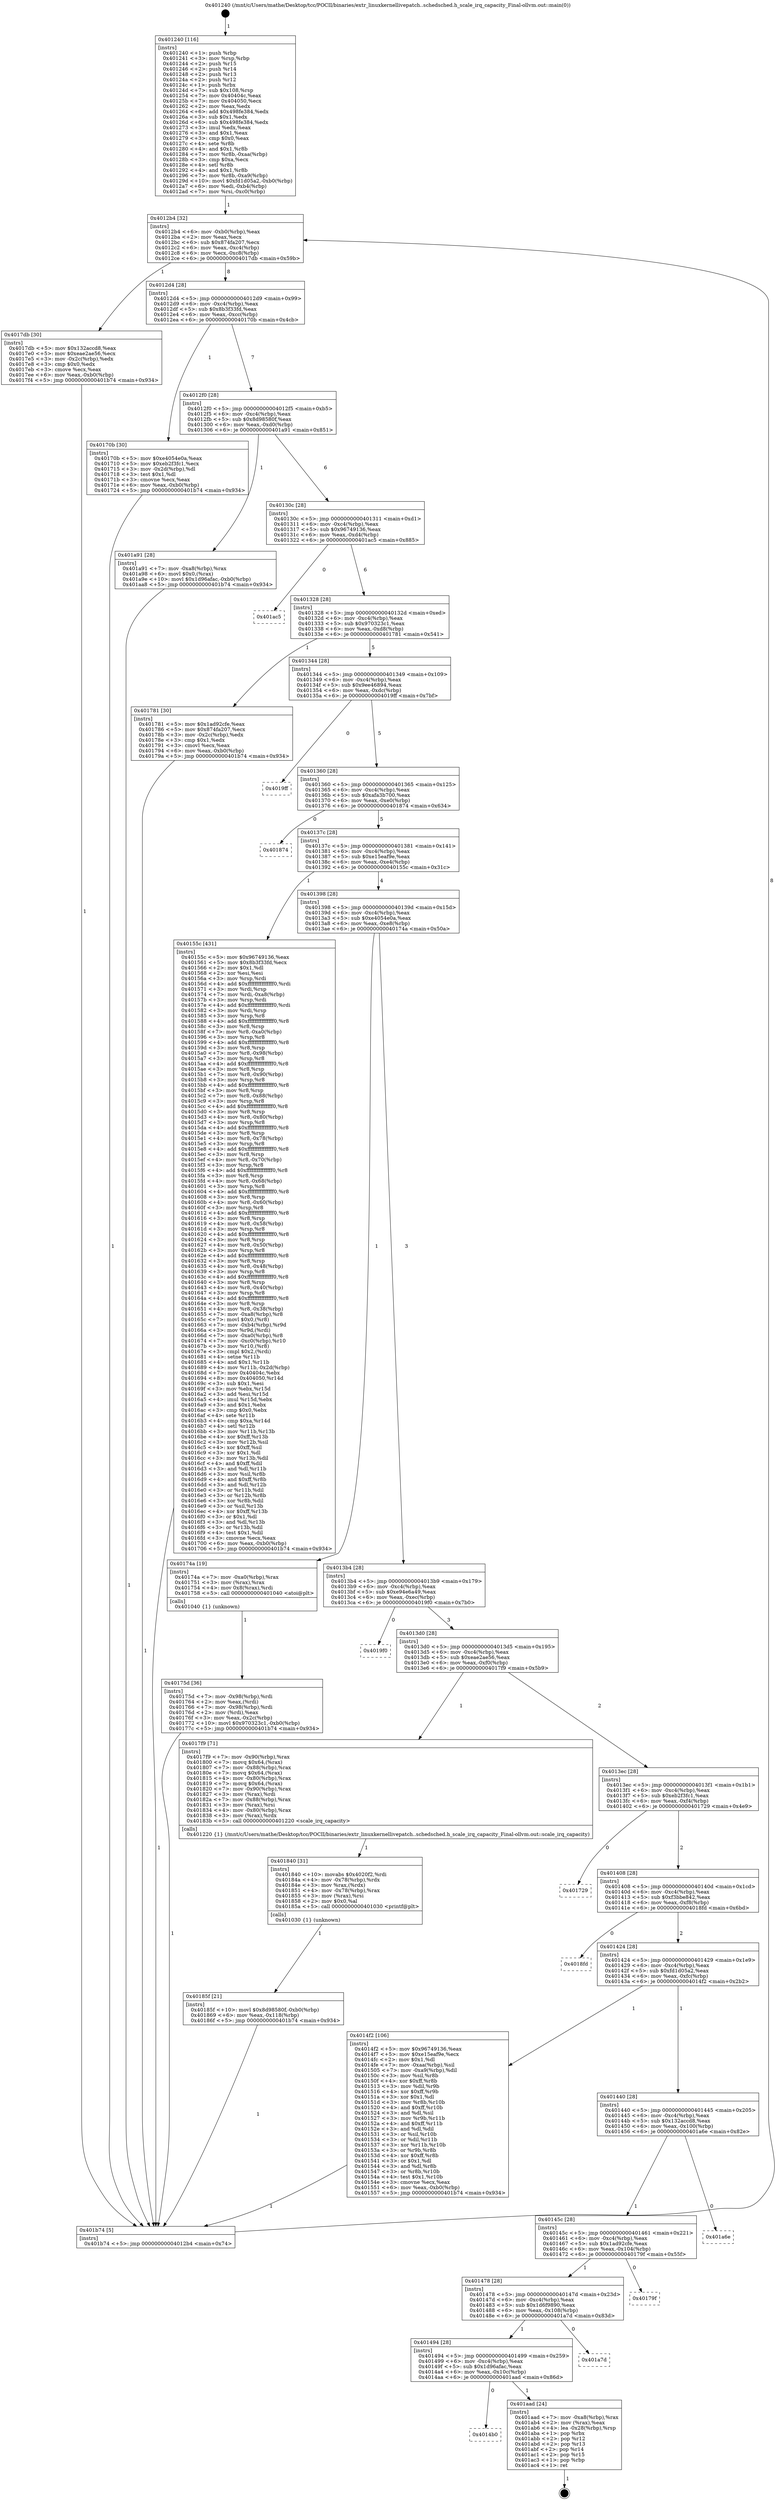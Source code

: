 digraph "0x401240" {
  label = "0x401240 (/mnt/c/Users/mathe/Desktop/tcc/POCII/binaries/extr_linuxkernellivepatch..schedsched.h_scale_irq_capacity_Final-ollvm.out::main(0))"
  labelloc = "t"
  node[shape=record]

  Entry [label="",width=0.3,height=0.3,shape=circle,fillcolor=black,style=filled]
  "0x4012b4" [label="{
     0x4012b4 [32]\l
     | [instrs]\l
     &nbsp;&nbsp;0x4012b4 \<+6\>: mov -0xb0(%rbp),%eax\l
     &nbsp;&nbsp;0x4012ba \<+2\>: mov %eax,%ecx\l
     &nbsp;&nbsp;0x4012bc \<+6\>: sub $0x874fa207,%ecx\l
     &nbsp;&nbsp;0x4012c2 \<+6\>: mov %eax,-0xc4(%rbp)\l
     &nbsp;&nbsp;0x4012c8 \<+6\>: mov %ecx,-0xc8(%rbp)\l
     &nbsp;&nbsp;0x4012ce \<+6\>: je 00000000004017db \<main+0x59b\>\l
  }"]
  "0x4017db" [label="{
     0x4017db [30]\l
     | [instrs]\l
     &nbsp;&nbsp;0x4017db \<+5\>: mov $0x132accd8,%eax\l
     &nbsp;&nbsp;0x4017e0 \<+5\>: mov $0xeae2ae56,%ecx\l
     &nbsp;&nbsp;0x4017e5 \<+3\>: mov -0x2c(%rbp),%edx\l
     &nbsp;&nbsp;0x4017e8 \<+3\>: cmp $0x0,%edx\l
     &nbsp;&nbsp;0x4017eb \<+3\>: cmove %ecx,%eax\l
     &nbsp;&nbsp;0x4017ee \<+6\>: mov %eax,-0xb0(%rbp)\l
     &nbsp;&nbsp;0x4017f4 \<+5\>: jmp 0000000000401b74 \<main+0x934\>\l
  }"]
  "0x4012d4" [label="{
     0x4012d4 [28]\l
     | [instrs]\l
     &nbsp;&nbsp;0x4012d4 \<+5\>: jmp 00000000004012d9 \<main+0x99\>\l
     &nbsp;&nbsp;0x4012d9 \<+6\>: mov -0xc4(%rbp),%eax\l
     &nbsp;&nbsp;0x4012df \<+5\>: sub $0x8b3f33fd,%eax\l
     &nbsp;&nbsp;0x4012e4 \<+6\>: mov %eax,-0xcc(%rbp)\l
     &nbsp;&nbsp;0x4012ea \<+6\>: je 000000000040170b \<main+0x4cb\>\l
  }"]
  Exit [label="",width=0.3,height=0.3,shape=circle,fillcolor=black,style=filled,peripheries=2]
  "0x40170b" [label="{
     0x40170b [30]\l
     | [instrs]\l
     &nbsp;&nbsp;0x40170b \<+5\>: mov $0xe4054e0a,%eax\l
     &nbsp;&nbsp;0x401710 \<+5\>: mov $0xeb2f3fc1,%ecx\l
     &nbsp;&nbsp;0x401715 \<+3\>: mov -0x2d(%rbp),%dl\l
     &nbsp;&nbsp;0x401718 \<+3\>: test $0x1,%dl\l
     &nbsp;&nbsp;0x40171b \<+3\>: cmovne %ecx,%eax\l
     &nbsp;&nbsp;0x40171e \<+6\>: mov %eax,-0xb0(%rbp)\l
     &nbsp;&nbsp;0x401724 \<+5\>: jmp 0000000000401b74 \<main+0x934\>\l
  }"]
  "0x4012f0" [label="{
     0x4012f0 [28]\l
     | [instrs]\l
     &nbsp;&nbsp;0x4012f0 \<+5\>: jmp 00000000004012f5 \<main+0xb5\>\l
     &nbsp;&nbsp;0x4012f5 \<+6\>: mov -0xc4(%rbp),%eax\l
     &nbsp;&nbsp;0x4012fb \<+5\>: sub $0x8d98580f,%eax\l
     &nbsp;&nbsp;0x401300 \<+6\>: mov %eax,-0xd0(%rbp)\l
     &nbsp;&nbsp;0x401306 \<+6\>: je 0000000000401a91 \<main+0x851\>\l
  }"]
  "0x4014b0" [label="{
     0x4014b0\l
  }", style=dashed]
  "0x401a91" [label="{
     0x401a91 [28]\l
     | [instrs]\l
     &nbsp;&nbsp;0x401a91 \<+7\>: mov -0xa8(%rbp),%rax\l
     &nbsp;&nbsp;0x401a98 \<+6\>: movl $0x0,(%rax)\l
     &nbsp;&nbsp;0x401a9e \<+10\>: movl $0x1d96afac,-0xb0(%rbp)\l
     &nbsp;&nbsp;0x401aa8 \<+5\>: jmp 0000000000401b74 \<main+0x934\>\l
  }"]
  "0x40130c" [label="{
     0x40130c [28]\l
     | [instrs]\l
     &nbsp;&nbsp;0x40130c \<+5\>: jmp 0000000000401311 \<main+0xd1\>\l
     &nbsp;&nbsp;0x401311 \<+6\>: mov -0xc4(%rbp),%eax\l
     &nbsp;&nbsp;0x401317 \<+5\>: sub $0x96749136,%eax\l
     &nbsp;&nbsp;0x40131c \<+6\>: mov %eax,-0xd4(%rbp)\l
     &nbsp;&nbsp;0x401322 \<+6\>: je 0000000000401ac5 \<main+0x885\>\l
  }"]
  "0x401aad" [label="{
     0x401aad [24]\l
     | [instrs]\l
     &nbsp;&nbsp;0x401aad \<+7\>: mov -0xa8(%rbp),%rax\l
     &nbsp;&nbsp;0x401ab4 \<+2\>: mov (%rax),%eax\l
     &nbsp;&nbsp;0x401ab6 \<+4\>: lea -0x28(%rbp),%rsp\l
     &nbsp;&nbsp;0x401aba \<+1\>: pop %rbx\l
     &nbsp;&nbsp;0x401abb \<+2\>: pop %r12\l
     &nbsp;&nbsp;0x401abd \<+2\>: pop %r13\l
     &nbsp;&nbsp;0x401abf \<+2\>: pop %r14\l
     &nbsp;&nbsp;0x401ac1 \<+2\>: pop %r15\l
     &nbsp;&nbsp;0x401ac3 \<+1\>: pop %rbp\l
     &nbsp;&nbsp;0x401ac4 \<+1\>: ret\l
  }"]
  "0x401ac5" [label="{
     0x401ac5\l
  }", style=dashed]
  "0x401328" [label="{
     0x401328 [28]\l
     | [instrs]\l
     &nbsp;&nbsp;0x401328 \<+5\>: jmp 000000000040132d \<main+0xed\>\l
     &nbsp;&nbsp;0x40132d \<+6\>: mov -0xc4(%rbp),%eax\l
     &nbsp;&nbsp;0x401333 \<+5\>: sub $0x970323c1,%eax\l
     &nbsp;&nbsp;0x401338 \<+6\>: mov %eax,-0xd8(%rbp)\l
     &nbsp;&nbsp;0x40133e \<+6\>: je 0000000000401781 \<main+0x541\>\l
  }"]
  "0x401494" [label="{
     0x401494 [28]\l
     | [instrs]\l
     &nbsp;&nbsp;0x401494 \<+5\>: jmp 0000000000401499 \<main+0x259\>\l
     &nbsp;&nbsp;0x401499 \<+6\>: mov -0xc4(%rbp),%eax\l
     &nbsp;&nbsp;0x40149f \<+5\>: sub $0x1d96afac,%eax\l
     &nbsp;&nbsp;0x4014a4 \<+6\>: mov %eax,-0x10c(%rbp)\l
     &nbsp;&nbsp;0x4014aa \<+6\>: je 0000000000401aad \<main+0x86d\>\l
  }"]
  "0x401781" [label="{
     0x401781 [30]\l
     | [instrs]\l
     &nbsp;&nbsp;0x401781 \<+5\>: mov $0x1ad92cfe,%eax\l
     &nbsp;&nbsp;0x401786 \<+5\>: mov $0x874fa207,%ecx\l
     &nbsp;&nbsp;0x40178b \<+3\>: mov -0x2c(%rbp),%edx\l
     &nbsp;&nbsp;0x40178e \<+3\>: cmp $0x1,%edx\l
     &nbsp;&nbsp;0x401791 \<+3\>: cmovl %ecx,%eax\l
     &nbsp;&nbsp;0x401794 \<+6\>: mov %eax,-0xb0(%rbp)\l
     &nbsp;&nbsp;0x40179a \<+5\>: jmp 0000000000401b74 \<main+0x934\>\l
  }"]
  "0x401344" [label="{
     0x401344 [28]\l
     | [instrs]\l
     &nbsp;&nbsp;0x401344 \<+5\>: jmp 0000000000401349 \<main+0x109\>\l
     &nbsp;&nbsp;0x401349 \<+6\>: mov -0xc4(%rbp),%eax\l
     &nbsp;&nbsp;0x40134f \<+5\>: sub $0x9ee46894,%eax\l
     &nbsp;&nbsp;0x401354 \<+6\>: mov %eax,-0xdc(%rbp)\l
     &nbsp;&nbsp;0x40135a \<+6\>: je 00000000004019ff \<main+0x7bf\>\l
  }"]
  "0x401a7d" [label="{
     0x401a7d\l
  }", style=dashed]
  "0x4019ff" [label="{
     0x4019ff\l
  }", style=dashed]
  "0x401360" [label="{
     0x401360 [28]\l
     | [instrs]\l
     &nbsp;&nbsp;0x401360 \<+5\>: jmp 0000000000401365 \<main+0x125\>\l
     &nbsp;&nbsp;0x401365 \<+6\>: mov -0xc4(%rbp),%eax\l
     &nbsp;&nbsp;0x40136b \<+5\>: sub $0xafa3b700,%eax\l
     &nbsp;&nbsp;0x401370 \<+6\>: mov %eax,-0xe0(%rbp)\l
     &nbsp;&nbsp;0x401376 \<+6\>: je 0000000000401874 \<main+0x634\>\l
  }"]
  "0x401478" [label="{
     0x401478 [28]\l
     | [instrs]\l
     &nbsp;&nbsp;0x401478 \<+5\>: jmp 000000000040147d \<main+0x23d\>\l
     &nbsp;&nbsp;0x40147d \<+6\>: mov -0xc4(%rbp),%eax\l
     &nbsp;&nbsp;0x401483 \<+5\>: sub $0x1d6f9890,%eax\l
     &nbsp;&nbsp;0x401488 \<+6\>: mov %eax,-0x108(%rbp)\l
     &nbsp;&nbsp;0x40148e \<+6\>: je 0000000000401a7d \<main+0x83d\>\l
  }"]
  "0x401874" [label="{
     0x401874\l
  }", style=dashed]
  "0x40137c" [label="{
     0x40137c [28]\l
     | [instrs]\l
     &nbsp;&nbsp;0x40137c \<+5\>: jmp 0000000000401381 \<main+0x141\>\l
     &nbsp;&nbsp;0x401381 \<+6\>: mov -0xc4(%rbp),%eax\l
     &nbsp;&nbsp;0x401387 \<+5\>: sub $0xe15eaf9e,%eax\l
     &nbsp;&nbsp;0x40138c \<+6\>: mov %eax,-0xe4(%rbp)\l
     &nbsp;&nbsp;0x401392 \<+6\>: je 000000000040155c \<main+0x31c\>\l
  }"]
  "0x40179f" [label="{
     0x40179f\l
  }", style=dashed]
  "0x40155c" [label="{
     0x40155c [431]\l
     | [instrs]\l
     &nbsp;&nbsp;0x40155c \<+5\>: mov $0x96749136,%eax\l
     &nbsp;&nbsp;0x401561 \<+5\>: mov $0x8b3f33fd,%ecx\l
     &nbsp;&nbsp;0x401566 \<+2\>: mov $0x1,%dl\l
     &nbsp;&nbsp;0x401568 \<+2\>: xor %esi,%esi\l
     &nbsp;&nbsp;0x40156a \<+3\>: mov %rsp,%rdi\l
     &nbsp;&nbsp;0x40156d \<+4\>: add $0xfffffffffffffff0,%rdi\l
     &nbsp;&nbsp;0x401571 \<+3\>: mov %rdi,%rsp\l
     &nbsp;&nbsp;0x401574 \<+7\>: mov %rdi,-0xa8(%rbp)\l
     &nbsp;&nbsp;0x40157b \<+3\>: mov %rsp,%rdi\l
     &nbsp;&nbsp;0x40157e \<+4\>: add $0xfffffffffffffff0,%rdi\l
     &nbsp;&nbsp;0x401582 \<+3\>: mov %rdi,%rsp\l
     &nbsp;&nbsp;0x401585 \<+3\>: mov %rsp,%r8\l
     &nbsp;&nbsp;0x401588 \<+4\>: add $0xfffffffffffffff0,%r8\l
     &nbsp;&nbsp;0x40158c \<+3\>: mov %r8,%rsp\l
     &nbsp;&nbsp;0x40158f \<+7\>: mov %r8,-0xa0(%rbp)\l
     &nbsp;&nbsp;0x401596 \<+3\>: mov %rsp,%r8\l
     &nbsp;&nbsp;0x401599 \<+4\>: add $0xfffffffffffffff0,%r8\l
     &nbsp;&nbsp;0x40159d \<+3\>: mov %r8,%rsp\l
     &nbsp;&nbsp;0x4015a0 \<+7\>: mov %r8,-0x98(%rbp)\l
     &nbsp;&nbsp;0x4015a7 \<+3\>: mov %rsp,%r8\l
     &nbsp;&nbsp;0x4015aa \<+4\>: add $0xfffffffffffffff0,%r8\l
     &nbsp;&nbsp;0x4015ae \<+3\>: mov %r8,%rsp\l
     &nbsp;&nbsp;0x4015b1 \<+7\>: mov %r8,-0x90(%rbp)\l
     &nbsp;&nbsp;0x4015b8 \<+3\>: mov %rsp,%r8\l
     &nbsp;&nbsp;0x4015bb \<+4\>: add $0xfffffffffffffff0,%r8\l
     &nbsp;&nbsp;0x4015bf \<+3\>: mov %r8,%rsp\l
     &nbsp;&nbsp;0x4015c2 \<+7\>: mov %r8,-0x88(%rbp)\l
     &nbsp;&nbsp;0x4015c9 \<+3\>: mov %rsp,%r8\l
     &nbsp;&nbsp;0x4015cc \<+4\>: add $0xfffffffffffffff0,%r8\l
     &nbsp;&nbsp;0x4015d0 \<+3\>: mov %r8,%rsp\l
     &nbsp;&nbsp;0x4015d3 \<+4\>: mov %r8,-0x80(%rbp)\l
     &nbsp;&nbsp;0x4015d7 \<+3\>: mov %rsp,%r8\l
     &nbsp;&nbsp;0x4015da \<+4\>: add $0xfffffffffffffff0,%r8\l
     &nbsp;&nbsp;0x4015de \<+3\>: mov %r8,%rsp\l
     &nbsp;&nbsp;0x4015e1 \<+4\>: mov %r8,-0x78(%rbp)\l
     &nbsp;&nbsp;0x4015e5 \<+3\>: mov %rsp,%r8\l
     &nbsp;&nbsp;0x4015e8 \<+4\>: add $0xfffffffffffffff0,%r8\l
     &nbsp;&nbsp;0x4015ec \<+3\>: mov %r8,%rsp\l
     &nbsp;&nbsp;0x4015ef \<+4\>: mov %r8,-0x70(%rbp)\l
     &nbsp;&nbsp;0x4015f3 \<+3\>: mov %rsp,%r8\l
     &nbsp;&nbsp;0x4015f6 \<+4\>: add $0xfffffffffffffff0,%r8\l
     &nbsp;&nbsp;0x4015fa \<+3\>: mov %r8,%rsp\l
     &nbsp;&nbsp;0x4015fd \<+4\>: mov %r8,-0x68(%rbp)\l
     &nbsp;&nbsp;0x401601 \<+3\>: mov %rsp,%r8\l
     &nbsp;&nbsp;0x401604 \<+4\>: add $0xfffffffffffffff0,%r8\l
     &nbsp;&nbsp;0x401608 \<+3\>: mov %r8,%rsp\l
     &nbsp;&nbsp;0x40160b \<+4\>: mov %r8,-0x60(%rbp)\l
     &nbsp;&nbsp;0x40160f \<+3\>: mov %rsp,%r8\l
     &nbsp;&nbsp;0x401612 \<+4\>: add $0xfffffffffffffff0,%r8\l
     &nbsp;&nbsp;0x401616 \<+3\>: mov %r8,%rsp\l
     &nbsp;&nbsp;0x401619 \<+4\>: mov %r8,-0x58(%rbp)\l
     &nbsp;&nbsp;0x40161d \<+3\>: mov %rsp,%r8\l
     &nbsp;&nbsp;0x401620 \<+4\>: add $0xfffffffffffffff0,%r8\l
     &nbsp;&nbsp;0x401624 \<+3\>: mov %r8,%rsp\l
     &nbsp;&nbsp;0x401627 \<+4\>: mov %r8,-0x50(%rbp)\l
     &nbsp;&nbsp;0x40162b \<+3\>: mov %rsp,%r8\l
     &nbsp;&nbsp;0x40162e \<+4\>: add $0xfffffffffffffff0,%r8\l
     &nbsp;&nbsp;0x401632 \<+3\>: mov %r8,%rsp\l
     &nbsp;&nbsp;0x401635 \<+4\>: mov %r8,-0x48(%rbp)\l
     &nbsp;&nbsp;0x401639 \<+3\>: mov %rsp,%r8\l
     &nbsp;&nbsp;0x40163c \<+4\>: add $0xfffffffffffffff0,%r8\l
     &nbsp;&nbsp;0x401640 \<+3\>: mov %r8,%rsp\l
     &nbsp;&nbsp;0x401643 \<+4\>: mov %r8,-0x40(%rbp)\l
     &nbsp;&nbsp;0x401647 \<+3\>: mov %rsp,%r8\l
     &nbsp;&nbsp;0x40164a \<+4\>: add $0xfffffffffffffff0,%r8\l
     &nbsp;&nbsp;0x40164e \<+3\>: mov %r8,%rsp\l
     &nbsp;&nbsp;0x401651 \<+4\>: mov %r8,-0x38(%rbp)\l
     &nbsp;&nbsp;0x401655 \<+7\>: mov -0xa8(%rbp),%r8\l
     &nbsp;&nbsp;0x40165c \<+7\>: movl $0x0,(%r8)\l
     &nbsp;&nbsp;0x401663 \<+7\>: mov -0xb4(%rbp),%r9d\l
     &nbsp;&nbsp;0x40166a \<+3\>: mov %r9d,(%rdi)\l
     &nbsp;&nbsp;0x40166d \<+7\>: mov -0xa0(%rbp),%r8\l
     &nbsp;&nbsp;0x401674 \<+7\>: mov -0xc0(%rbp),%r10\l
     &nbsp;&nbsp;0x40167b \<+3\>: mov %r10,(%r8)\l
     &nbsp;&nbsp;0x40167e \<+3\>: cmpl $0x2,(%rdi)\l
     &nbsp;&nbsp;0x401681 \<+4\>: setne %r11b\l
     &nbsp;&nbsp;0x401685 \<+4\>: and $0x1,%r11b\l
     &nbsp;&nbsp;0x401689 \<+4\>: mov %r11b,-0x2d(%rbp)\l
     &nbsp;&nbsp;0x40168d \<+7\>: mov 0x40404c,%ebx\l
     &nbsp;&nbsp;0x401694 \<+8\>: mov 0x404050,%r14d\l
     &nbsp;&nbsp;0x40169c \<+3\>: sub $0x1,%esi\l
     &nbsp;&nbsp;0x40169f \<+3\>: mov %ebx,%r15d\l
     &nbsp;&nbsp;0x4016a2 \<+3\>: add %esi,%r15d\l
     &nbsp;&nbsp;0x4016a5 \<+4\>: imul %r15d,%ebx\l
     &nbsp;&nbsp;0x4016a9 \<+3\>: and $0x1,%ebx\l
     &nbsp;&nbsp;0x4016ac \<+3\>: cmp $0x0,%ebx\l
     &nbsp;&nbsp;0x4016af \<+4\>: sete %r11b\l
     &nbsp;&nbsp;0x4016b3 \<+4\>: cmp $0xa,%r14d\l
     &nbsp;&nbsp;0x4016b7 \<+4\>: setl %r12b\l
     &nbsp;&nbsp;0x4016bb \<+3\>: mov %r11b,%r13b\l
     &nbsp;&nbsp;0x4016be \<+4\>: xor $0xff,%r13b\l
     &nbsp;&nbsp;0x4016c2 \<+3\>: mov %r12b,%sil\l
     &nbsp;&nbsp;0x4016c5 \<+4\>: xor $0xff,%sil\l
     &nbsp;&nbsp;0x4016c9 \<+3\>: xor $0x1,%dl\l
     &nbsp;&nbsp;0x4016cc \<+3\>: mov %r13b,%dil\l
     &nbsp;&nbsp;0x4016cf \<+4\>: and $0xff,%dil\l
     &nbsp;&nbsp;0x4016d3 \<+3\>: and %dl,%r11b\l
     &nbsp;&nbsp;0x4016d6 \<+3\>: mov %sil,%r8b\l
     &nbsp;&nbsp;0x4016d9 \<+4\>: and $0xff,%r8b\l
     &nbsp;&nbsp;0x4016dd \<+3\>: and %dl,%r12b\l
     &nbsp;&nbsp;0x4016e0 \<+3\>: or %r11b,%dil\l
     &nbsp;&nbsp;0x4016e3 \<+3\>: or %r12b,%r8b\l
     &nbsp;&nbsp;0x4016e6 \<+3\>: xor %r8b,%dil\l
     &nbsp;&nbsp;0x4016e9 \<+3\>: or %sil,%r13b\l
     &nbsp;&nbsp;0x4016ec \<+4\>: xor $0xff,%r13b\l
     &nbsp;&nbsp;0x4016f0 \<+3\>: or $0x1,%dl\l
     &nbsp;&nbsp;0x4016f3 \<+3\>: and %dl,%r13b\l
     &nbsp;&nbsp;0x4016f6 \<+3\>: or %r13b,%dil\l
     &nbsp;&nbsp;0x4016f9 \<+4\>: test $0x1,%dil\l
     &nbsp;&nbsp;0x4016fd \<+3\>: cmovne %ecx,%eax\l
     &nbsp;&nbsp;0x401700 \<+6\>: mov %eax,-0xb0(%rbp)\l
     &nbsp;&nbsp;0x401706 \<+5\>: jmp 0000000000401b74 \<main+0x934\>\l
  }"]
  "0x401398" [label="{
     0x401398 [28]\l
     | [instrs]\l
     &nbsp;&nbsp;0x401398 \<+5\>: jmp 000000000040139d \<main+0x15d\>\l
     &nbsp;&nbsp;0x40139d \<+6\>: mov -0xc4(%rbp),%eax\l
     &nbsp;&nbsp;0x4013a3 \<+5\>: sub $0xe4054e0a,%eax\l
     &nbsp;&nbsp;0x4013a8 \<+6\>: mov %eax,-0xe8(%rbp)\l
     &nbsp;&nbsp;0x4013ae \<+6\>: je 000000000040174a \<main+0x50a\>\l
  }"]
  "0x40145c" [label="{
     0x40145c [28]\l
     | [instrs]\l
     &nbsp;&nbsp;0x40145c \<+5\>: jmp 0000000000401461 \<main+0x221\>\l
     &nbsp;&nbsp;0x401461 \<+6\>: mov -0xc4(%rbp),%eax\l
     &nbsp;&nbsp;0x401467 \<+5\>: sub $0x1ad92cfe,%eax\l
     &nbsp;&nbsp;0x40146c \<+6\>: mov %eax,-0x104(%rbp)\l
     &nbsp;&nbsp;0x401472 \<+6\>: je 000000000040179f \<main+0x55f\>\l
  }"]
  "0x40174a" [label="{
     0x40174a [19]\l
     | [instrs]\l
     &nbsp;&nbsp;0x40174a \<+7\>: mov -0xa0(%rbp),%rax\l
     &nbsp;&nbsp;0x401751 \<+3\>: mov (%rax),%rax\l
     &nbsp;&nbsp;0x401754 \<+4\>: mov 0x8(%rax),%rdi\l
     &nbsp;&nbsp;0x401758 \<+5\>: call 0000000000401040 \<atoi@plt\>\l
     | [calls]\l
     &nbsp;&nbsp;0x401040 \{1\} (unknown)\l
  }"]
  "0x4013b4" [label="{
     0x4013b4 [28]\l
     | [instrs]\l
     &nbsp;&nbsp;0x4013b4 \<+5\>: jmp 00000000004013b9 \<main+0x179\>\l
     &nbsp;&nbsp;0x4013b9 \<+6\>: mov -0xc4(%rbp),%eax\l
     &nbsp;&nbsp;0x4013bf \<+5\>: sub $0xe94e6a49,%eax\l
     &nbsp;&nbsp;0x4013c4 \<+6\>: mov %eax,-0xec(%rbp)\l
     &nbsp;&nbsp;0x4013ca \<+6\>: je 00000000004019f0 \<main+0x7b0\>\l
  }"]
  "0x401a6e" [label="{
     0x401a6e\l
  }", style=dashed]
  "0x4019f0" [label="{
     0x4019f0\l
  }", style=dashed]
  "0x4013d0" [label="{
     0x4013d0 [28]\l
     | [instrs]\l
     &nbsp;&nbsp;0x4013d0 \<+5\>: jmp 00000000004013d5 \<main+0x195\>\l
     &nbsp;&nbsp;0x4013d5 \<+6\>: mov -0xc4(%rbp),%eax\l
     &nbsp;&nbsp;0x4013db \<+5\>: sub $0xeae2ae56,%eax\l
     &nbsp;&nbsp;0x4013e0 \<+6\>: mov %eax,-0xf0(%rbp)\l
     &nbsp;&nbsp;0x4013e6 \<+6\>: je 00000000004017f9 \<main+0x5b9\>\l
  }"]
  "0x40185f" [label="{
     0x40185f [21]\l
     | [instrs]\l
     &nbsp;&nbsp;0x40185f \<+10\>: movl $0x8d98580f,-0xb0(%rbp)\l
     &nbsp;&nbsp;0x401869 \<+6\>: mov %eax,-0x118(%rbp)\l
     &nbsp;&nbsp;0x40186f \<+5\>: jmp 0000000000401b74 \<main+0x934\>\l
  }"]
  "0x4017f9" [label="{
     0x4017f9 [71]\l
     | [instrs]\l
     &nbsp;&nbsp;0x4017f9 \<+7\>: mov -0x90(%rbp),%rax\l
     &nbsp;&nbsp;0x401800 \<+7\>: movq $0x64,(%rax)\l
     &nbsp;&nbsp;0x401807 \<+7\>: mov -0x88(%rbp),%rax\l
     &nbsp;&nbsp;0x40180e \<+7\>: movq $0x64,(%rax)\l
     &nbsp;&nbsp;0x401815 \<+4\>: mov -0x80(%rbp),%rax\l
     &nbsp;&nbsp;0x401819 \<+7\>: movq $0x64,(%rax)\l
     &nbsp;&nbsp;0x401820 \<+7\>: mov -0x90(%rbp),%rax\l
     &nbsp;&nbsp;0x401827 \<+3\>: mov (%rax),%rdi\l
     &nbsp;&nbsp;0x40182a \<+7\>: mov -0x88(%rbp),%rax\l
     &nbsp;&nbsp;0x401831 \<+3\>: mov (%rax),%rsi\l
     &nbsp;&nbsp;0x401834 \<+4\>: mov -0x80(%rbp),%rax\l
     &nbsp;&nbsp;0x401838 \<+3\>: mov (%rax),%rdx\l
     &nbsp;&nbsp;0x40183b \<+5\>: call 0000000000401220 \<scale_irq_capacity\>\l
     | [calls]\l
     &nbsp;&nbsp;0x401220 \{1\} (/mnt/c/Users/mathe/Desktop/tcc/POCII/binaries/extr_linuxkernellivepatch..schedsched.h_scale_irq_capacity_Final-ollvm.out::scale_irq_capacity)\l
  }"]
  "0x4013ec" [label="{
     0x4013ec [28]\l
     | [instrs]\l
     &nbsp;&nbsp;0x4013ec \<+5\>: jmp 00000000004013f1 \<main+0x1b1\>\l
     &nbsp;&nbsp;0x4013f1 \<+6\>: mov -0xc4(%rbp),%eax\l
     &nbsp;&nbsp;0x4013f7 \<+5\>: sub $0xeb2f3fc1,%eax\l
     &nbsp;&nbsp;0x4013fc \<+6\>: mov %eax,-0xf4(%rbp)\l
     &nbsp;&nbsp;0x401402 \<+6\>: je 0000000000401729 \<main+0x4e9\>\l
  }"]
  "0x401840" [label="{
     0x401840 [31]\l
     | [instrs]\l
     &nbsp;&nbsp;0x401840 \<+10\>: movabs $0x4020f2,%rdi\l
     &nbsp;&nbsp;0x40184a \<+4\>: mov -0x78(%rbp),%rdx\l
     &nbsp;&nbsp;0x40184e \<+3\>: mov %rax,(%rdx)\l
     &nbsp;&nbsp;0x401851 \<+4\>: mov -0x78(%rbp),%rax\l
     &nbsp;&nbsp;0x401855 \<+3\>: mov (%rax),%rsi\l
     &nbsp;&nbsp;0x401858 \<+2\>: mov $0x0,%al\l
     &nbsp;&nbsp;0x40185a \<+5\>: call 0000000000401030 \<printf@plt\>\l
     | [calls]\l
     &nbsp;&nbsp;0x401030 \{1\} (unknown)\l
  }"]
  "0x401729" [label="{
     0x401729\l
  }", style=dashed]
  "0x401408" [label="{
     0x401408 [28]\l
     | [instrs]\l
     &nbsp;&nbsp;0x401408 \<+5\>: jmp 000000000040140d \<main+0x1cd\>\l
     &nbsp;&nbsp;0x40140d \<+6\>: mov -0xc4(%rbp),%eax\l
     &nbsp;&nbsp;0x401413 \<+5\>: sub $0xf3bbe842,%eax\l
     &nbsp;&nbsp;0x401418 \<+6\>: mov %eax,-0xf8(%rbp)\l
     &nbsp;&nbsp;0x40141e \<+6\>: je 00000000004018fd \<main+0x6bd\>\l
  }"]
  "0x40175d" [label="{
     0x40175d [36]\l
     | [instrs]\l
     &nbsp;&nbsp;0x40175d \<+7\>: mov -0x98(%rbp),%rdi\l
     &nbsp;&nbsp;0x401764 \<+2\>: mov %eax,(%rdi)\l
     &nbsp;&nbsp;0x401766 \<+7\>: mov -0x98(%rbp),%rdi\l
     &nbsp;&nbsp;0x40176d \<+2\>: mov (%rdi),%eax\l
     &nbsp;&nbsp;0x40176f \<+3\>: mov %eax,-0x2c(%rbp)\l
     &nbsp;&nbsp;0x401772 \<+10\>: movl $0x970323c1,-0xb0(%rbp)\l
     &nbsp;&nbsp;0x40177c \<+5\>: jmp 0000000000401b74 \<main+0x934\>\l
  }"]
  "0x4018fd" [label="{
     0x4018fd\l
  }", style=dashed]
  "0x401424" [label="{
     0x401424 [28]\l
     | [instrs]\l
     &nbsp;&nbsp;0x401424 \<+5\>: jmp 0000000000401429 \<main+0x1e9\>\l
     &nbsp;&nbsp;0x401429 \<+6\>: mov -0xc4(%rbp),%eax\l
     &nbsp;&nbsp;0x40142f \<+5\>: sub $0xfd1d05a2,%eax\l
     &nbsp;&nbsp;0x401434 \<+6\>: mov %eax,-0xfc(%rbp)\l
     &nbsp;&nbsp;0x40143a \<+6\>: je 00000000004014f2 \<main+0x2b2\>\l
  }"]
  "0x401240" [label="{
     0x401240 [116]\l
     | [instrs]\l
     &nbsp;&nbsp;0x401240 \<+1\>: push %rbp\l
     &nbsp;&nbsp;0x401241 \<+3\>: mov %rsp,%rbp\l
     &nbsp;&nbsp;0x401244 \<+2\>: push %r15\l
     &nbsp;&nbsp;0x401246 \<+2\>: push %r14\l
     &nbsp;&nbsp;0x401248 \<+2\>: push %r13\l
     &nbsp;&nbsp;0x40124a \<+2\>: push %r12\l
     &nbsp;&nbsp;0x40124c \<+1\>: push %rbx\l
     &nbsp;&nbsp;0x40124d \<+7\>: sub $0x108,%rsp\l
     &nbsp;&nbsp;0x401254 \<+7\>: mov 0x40404c,%eax\l
     &nbsp;&nbsp;0x40125b \<+7\>: mov 0x404050,%ecx\l
     &nbsp;&nbsp;0x401262 \<+2\>: mov %eax,%edx\l
     &nbsp;&nbsp;0x401264 \<+6\>: add $0x498fe384,%edx\l
     &nbsp;&nbsp;0x40126a \<+3\>: sub $0x1,%edx\l
     &nbsp;&nbsp;0x40126d \<+6\>: sub $0x498fe384,%edx\l
     &nbsp;&nbsp;0x401273 \<+3\>: imul %edx,%eax\l
     &nbsp;&nbsp;0x401276 \<+3\>: and $0x1,%eax\l
     &nbsp;&nbsp;0x401279 \<+3\>: cmp $0x0,%eax\l
     &nbsp;&nbsp;0x40127c \<+4\>: sete %r8b\l
     &nbsp;&nbsp;0x401280 \<+4\>: and $0x1,%r8b\l
     &nbsp;&nbsp;0x401284 \<+7\>: mov %r8b,-0xaa(%rbp)\l
     &nbsp;&nbsp;0x40128b \<+3\>: cmp $0xa,%ecx\l
     &nbsp;&nbsp;0x40128e \<+4\>: setl %r8b\l
     &nbsp;&nbsp;0x401292 \<+4\>: and $0x1,%r8b\l
     &nbsp;&nbsp;0x401296 \<+7\>: mov %r8b,-0xa9(%rbp)\l
     &nbsp;&nbsp;0x40129d \<+10\>: movl $0xfd1d05a2,-0xb0(%rbp)\l
     &nbsp;&nbsp;0x4012a7 \<+6\>: mov %edi,-0xb4(%rbp)\l
     &nbsp;&nbsp;0x4012ad \<+7\>: mov %rsi,-0xc0(%rbp)\l
  }"]
  "0x4014f2" [label="{
     0x4014f2 [106]\l
     | [instrs]\l
     &nbsp;&nbsp;0x4014f2 \<+5\>: mov $0x96749136,%eax\l
     &nbsp;&nbsp;0x4014f7 \<+5\>: mov $0xe15eaf9e,%ecx\l
     &nbsp;&nbsp;0x4014fc \<+2\>: mov $0x1,%dl\l
     &nbsp;&nbsp;0x4014fe \<+7\>: mov -0xaa(%rbp),%sil\l
     &nbsp;&nbsp;0x401505 \<+7\>: mov -0xa9(%rbp),%dil\l
     &nbsp;&nbsp;0x40150c \<+3\>: mov %sil,%r8b\l
     &nbsp;&nbsp;0x40150f \<+4\>: xor $0xff,%r8b\l
     &nbsp;&nbsp;0x401513 \<+3\>: mov %dil,%r9b\l
     &nbsp;&nbsp;0x401516 \<+4\>: xor $0xff,%r9b\l
     &nbsp;&nbsp;0x40151a \<+3\>: xor $0x1,%dl\l
     &nbsp;&nbsp;0x40151d \<+3\>: mov %r8b,%r10b\l
     &nbsp;&nbsp;0x401520 \<+4\>: and $0xff,%r10b\l
     &nbsp;&nbsp;0x401524 \<+3\>: and %dl,%sil\l
     &nbsp;&nbsp;0x401527 \<+3\>: mov %r9b,%r11b\l
     &nbsp;&nbsp;0x40152a \<+4\>: and $0xff,%r11b\l
     &nbsp;&nbsp;0x40152e \<+3\>: and %dl,%dil\l
     &nbsp;&nbsp;0x401531 \<+3\>: or %sil,%r10b\l
     &nbsp;&nbsp;0x401534 \<+3\>: or %dil,%r11b\l
     &nbsp;&nbsp;0x401537 \<+3\>: xor %r11b,%r10b\l
     &nbsp;&nbsp;0x40153a \<+3\>: or %r9b,%r8b\l
     &nbsp;&nbsp;0x40153d \<+4\>: xor $0xff,%r8b\l
     &nbsp;&nbsp;0x401541 \<+3\>: or $0x1,%dl\l
     &nbsp;&nbsp;0x401544 \<+3\>: and %dl,%r8b\l
     &nbsp;&nbsp;0x401547 \<+3\>: or %r8b,%r10b\l
     &nbsp;&nbsp;0x40154a \<+4\>: test $0x1,%r10b\l
     &nbsp;&nbsp;0x40154e \<+3\>: cmovne %ecx,%eax\l
     &nbsp;&nbsp;0x401551 \<+6\>: mov %eax,-0xb0(%rbp)\l
     &nbsp;&nbsp;0x401557 \<+5\>: jmp 0000000000401b74 \<main+0x934\>\l
  }"]
  "0x401440" [label="{
     0x401440 [28]\l
     | [instrs]\l
     &nbsp;&nbsp;0x401440 \<+5\>: jmp 0000000000401445 \<main+0x205\>\l
     &nbsp;&nbsp;0x401445 \<+6\>: mov -0xc4(%rbp),%eax\l
     &nbsp;&nbsp;0x40144b \<+5\>: sub $0x132accd8,%eax\l
     &nbsp;&nbsp;0x401450 \<+6\>: mov %eax,-0x100(%rbp)\l
     &nbsp;&nbsp;0x401456 \<+6\>: je 0000000000401a6e \<main+0x82e\>\l
  }"]
  "0x401b74" [label="{
     0x401b74 [5]\l
     | [instrs]\l
     &nbsp;&nbsp;0x401b74 \<+5\>: jmp 00000000004012b4 \<main+0x74\>\l
  }"]
  Entry -> "0x401240" [label=" 1"]
  "0x4012b4" -> "0x4017db" [label=" 1"]
  "0x4012b4" -> "0x4012d4" [label=" 8"]
  "0x401aad" -> Exit [label=" 1"]
  "0x4012d4" -> "0x40170b" [label=" 1"]
  "0x4012d4" -> "0x4012f0" [label=" 7"]
  "0x401494" -> "0x4014b0" [label=" 0"]
  "0x4012f0" -> "0x401a91" [label=" 1"]
  "0x4012f0" -> "0x40130c" [label=" 6"]
  "0x401494" -> "0x401aad" [label=" 1"]
  "0x40130c" -> "0x401ac5" [label=" 0"]
  "0x40130c" -> "0x401328" [label=" 6"]
  "0x401478" -> "0x401494" [label=" 1"]
  "0x401328" -> "0x401781" [label=" 1"]
  "0x401328" -> "0x401344" [label=" 5"]
  "0x401478" -> "0x401a7d" [label=" 0"]
  "0x401344" -> "0x4019ff" [label=" 0"]
  "0x401344" -> "0x401360" [label=" 5"]
  "0x40145c" -> "0x401478" [label=" 1"]
  "0x401360" -> "0x401874" [label=" 0"]
  "0x401360" -> "0x40137c" [label=" 5"]
  "0x40145c" -> "0x40179f" [label=" 0"]
  "0x40137c" -> "0x40155c" [label=" 1"]
  "0x40137c" -> "0x401398" [label=" 4"]
  "0x401440" -> "0x40145c" [label=" 1"]
  "0x401398" -> "0x40174a" [label=" 1"]
  "0x401398" -> "0x4013b4" [label=" 3"]
  "0x401440" -> "0x401a6e" [label=" 0"]
  "0x4013b4" -> "0x4019f0" [label=" 0"]
  "0x4013b4" -> "0x4013d0" [label=" 3"]
  "0x401a91" -> "0x401b74" [label=" 1"]
  "0x4013d0" -> "0x4017f9" [label=" 1"]
  "0x4013d0" -> "0x4013ec" [label=" 2"]
  "0x40185f" -> "0x401b74" [label=" 1"]
  "0x4013ec" -> "0x401729" [label=" 0"]
  "0x4013ec" -> "0x401408" [label=" 2"]
  "0x401840" -> "0x40185f" [label=" 1"]
  "0x401408" -> "0x4018fd" [label=" 0"]
  "0x401408" -> "0x401424" [label=" 2"]
  "0x4017f9" -> "0x401840" [label=" 1"]
  "0x401424" -> "0x4014f2" [label=" 1"]
  "0x401424" -> "0x401440" [label=" 1"]
  "0x4014f2" -> "0x401b74" [label=" 1"]
  "0x401240" -> "0x4012b4" [label=" 1"]
  "0x401b74" -> "0x4012b4" [label=" 8"]
  "0x4017db" -> "0x401b74" [label=" 1"]
  "0x40155c" -> "0x401b74" [label=" 1"]
  "0x40170b" -> "0x401b74" [label=" 1"]
  "0x40174a" -> "0x40175d" [label=" 1"]
  "0x40175d" -> "0x401b74" [label=" 1"]
  "0x401781" -> "0x401b74" [label=" 1"]
}
